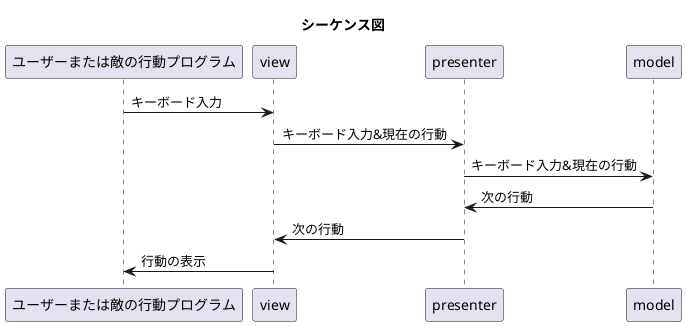 @startuml name
title シーケンス図 
ユーザーまたは敵の行動プログラム->view:キーボード入力
view->presenter :キーボード入力&現在の行動
presenter->model:キーボード入力&現在の行動
model->presenter:次の行動
presenter->view:次の行動
view->ユーザーまたは敵の行動プログラム:行動の表示

